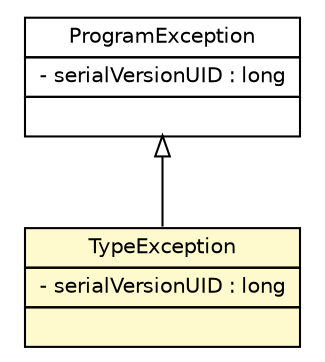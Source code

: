 #!/usr/local/bin/dot
#
# Class diagram 
# Generated by UMLGraph version R5_6 (http://www.umlgraph.org/)
#

digraph G {
	edge [fontname="Helvetica",fontsize=10,labelfontname="Helvetica",labelfontsize=10];
	node [fontname="Helvetica",fontsize=10,shape=plaintext];
	nodesep=0.25;
	ranksep=0.5;
	// model.programs.parsing.language.TypeException
	c17350 [label=<<table title="model.programs.parsing.language.TypeException" border="0" cellborder="1" cellspacing="0" cellpadding="2" port="p" bgcolor="lemonChiffon" href="./TypeException.html">
		<tr><td><table border="0" cellspacing="0" cellpadding="1">
<tr><td align="center" balign="center"> TypeException </td></tr>
		</table></td></tr>
		<tr><td><table border="0" cellspacing="0" cellpadding="1">
<tr><td align="left" balign="left"> - serialVersionUID : long </td></tr>
		</table></td></tr>
		<tr><td><table border="0" cellspacing="0" cellpadding="1">
<tr><td align="left" balign="left">  </td></tr>
		</table></td></tr>
		</table>>, URL="./TypeException.html", fontname="Helvetica", fontcolor="black", fontsize=10.0];
	// model.programs.parsing.language.ProgramException
	c17353 [label=<<table title="model.programs.parsing.language.ProgramException" border="0" cellborder="1" cellspacing="0" cellpadding="2" port="p" href="./ProgramException.html">
		<tr><td><table border="0" cellspacing="0" cellpadding="1">
<tr><td align="center" balign="center"> ProgramException </td></tr>
		</table></td></tr>
		<tr><td><table border="0" cellspacing="0" cellpadding="1">
<tr><td align="left" balign="left"> - serialVersionUID : long </td></tr>
		</table></td></tr>
		<tr><td><table border="0" cellspacing="0" cellpadding="1">
<tr><td align="left" balign="left">  </td></tr>
		</table></td></tr>
		</table>>, URL="./ProgramException.html", fontname="Helvetica", fontcolor="black", fontsize=10.0];
	//model.programs.parsing.language.TypeException extends model.programs.parsing.language.ProgramException
	c17353:p -> c17350:p [dir=back,arrowtail=empty];
}

